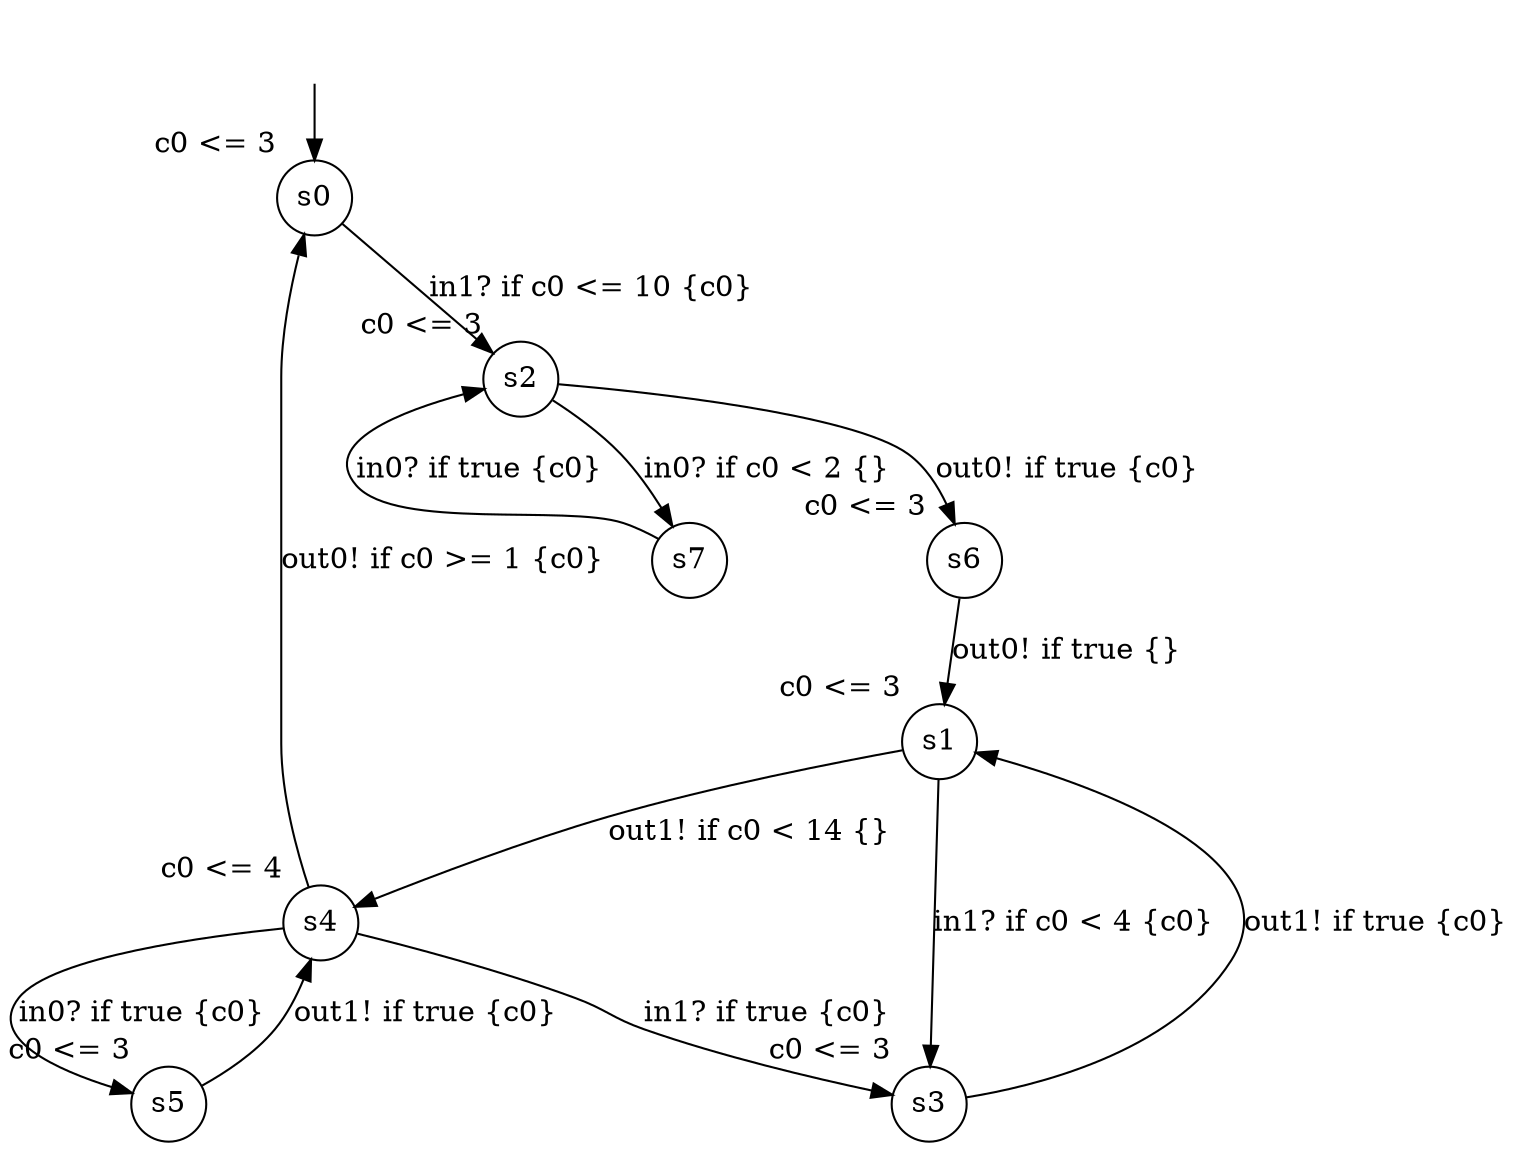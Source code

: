 digraph g {
__start0 [label="" shape="none"];
s0 [shape="circle" margin=0 label="s0", xlabel="c0 <= 3"];
s1 [shape="circle" margin=0 label="s1", xlabel="c0 <= 3"];
s2 [shape="circle" margin=0 label="s2", xlabel="c0 <= 3"];
s3 [shape="circle" margin=0 label="s3", xlabel="c0 <= 3"];
s4 [shape="circle" margin=0 label="s4", xlabel="c0 <= 4"];
s5 [shape="circle" margin=0 label="s5", xlabel="c0 <= 3"];
s6 [shape="circle" margin=0 label="s6", xlabel="c0 <= 3"];
s7 [shape="circle" margin=0 label="s7"];
s0 -> s2 [label="in1? if c0 <= 10 {c0} "];
s1 -> s3 [label="in1? if c0 < 4 {c0} "];
s1 -> s4 [label="out1! if c0 < 14 {} "];
s2 -> s6 [label="out0! if true {c0} "];
s2 -> s7 [label="in0? if c0 < 2 {} "];
s3 -> s1 [label="out1! if true {c0} "];
s4 -> s0 [label="out0! if c0 >= 1 {c0} "];
s4 -> s5 [label="in0? if true {c0} "];
s4 -> s3 [label="in1? if true {c0} "];
s5 -> s4 [label="out1! if true {c0} "];
s6 -> s1 [label="out0! if true {} "];
s7 -> s2 [label="in0? if true {c0} "];
__start0 -> s0;
}
